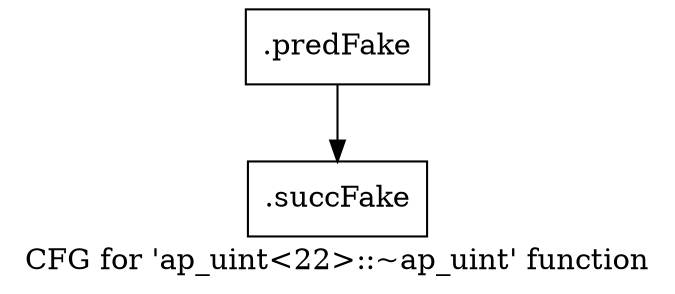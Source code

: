 digraph "CFG for 'ap_uint\<22\>::~ap_uint' function" {
	label="CFG for 'ap_uint\<22\>::~ap_uint' function";

	Node0x581c740 [shape=record,filename="",linenumber="",label="{.predFake}"];
	Node0x581c740 -> Node0x606a8d0[ callList="" memoryops="" filename="/mnt/xilinx/Vitis_HLS/2021.2/include/ap_int.h" execusionnum="0"];
	Node0x606a8d0 [shape=record,filename="/mnt/xilinx/Vitis_HLS/2021.2/include/ap_int.h",linenumber="216",label="{.succFake}"];
}

